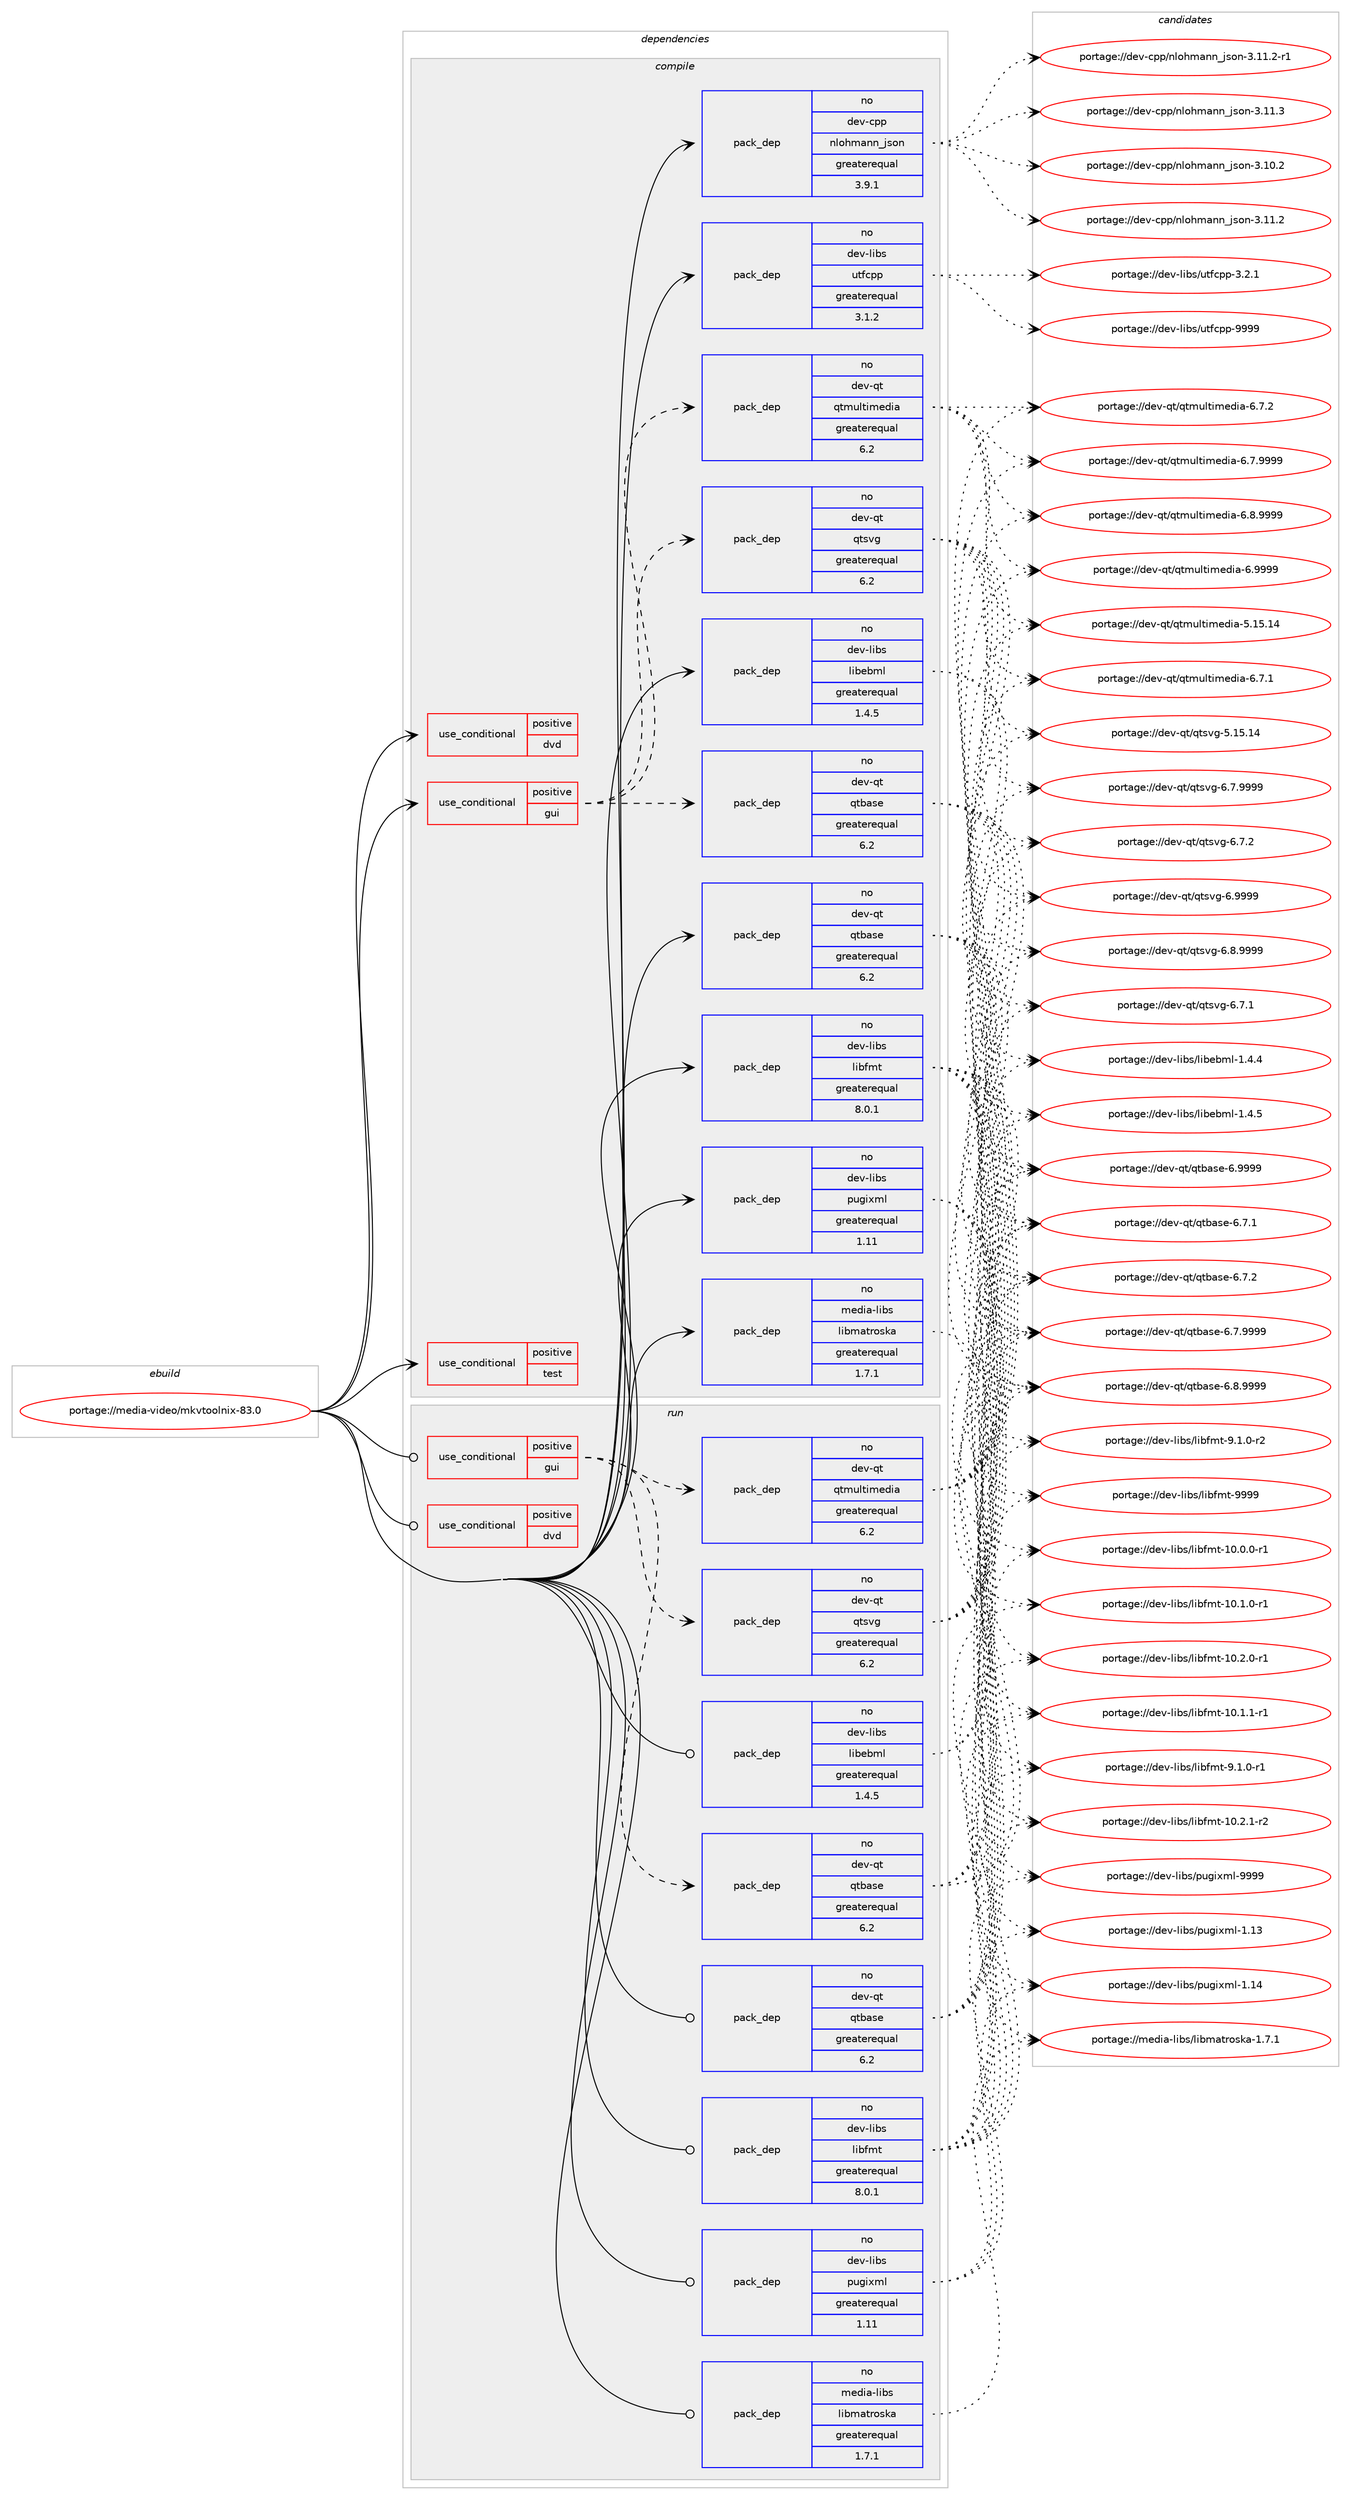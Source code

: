 digraph prolog {

# *************
# Graph options
# *************

newrank=true;
concentrate=true;
compound=true;
graph [rankdir=LR,fontname=Helvetica,fontsize=10,ranksep=1.5];#, ranksep=2.5, nodesep=0.2];
edge  [arrowhead=vee];
node  [fontname=Helvetica,fontsize=10];

# **********
# The ebuild
# **********

subgraph cluster_leftcol {
color=gray;
rank=same;
label=<<i>ebuild</i>>;
id [label="portage://media-video/mkvtoolnix-83.0", color=red, width=4, href="../media-video/mkvtoolnix-83.0.svg"];
}

# ****************
# The dependencies
# ****************

subgraph cluster_midcol {
color=gray;
label=<<i>dependencies</i>>;
subgraph cluster_compile {
fillcolor="#eeeeee";
style=filled;
label=<<i>compile</i>>;
subgraph cond82332 {
dependency170157 [label=<<TABLE BORDER="0" CELLBORDER="1" CELLSPACING="0" CELLPADDING="4"><TR><TD ROWSPAN="3" CELLPADDING="10">use_conditional</TD></TR><TR><TD>positive</TD></TR><TR><TD>dvd</TD></TR></TABLE>>, shape=none, color=red];
# *** BEGIN UNKNOWN DEPENDENCY TYPE (TODO) ***
# dependency170157 -> package_dependency(portage://media-video/mkvtoolnix-83.0,install,no,media-libs,libdvdread,none,[,,],any_same_slot,[])
# *** END UNKNOWN DEPENDENCY TYPE (TODO) ***

}
id:e -> dependency170157:w [weight=20,style="solid",arrowhead="vee"];
subgraph cond82333 {
dependency170158 [label=<<TABLE BORDER="0" CELLBORDER="1" CELLSPACING="0" CELLPADDING="4"><TR><TD ROWSPAN="3" CELLPADDING="10">use_conditional</TD></TR><TR><TD>positive</TD></TR><TR><TD>gui</TD></TR></TABLE>>, shape=none, color=red];
subgraph pack85361 {
dependency170159 [label=<<TABLE BORDER="0" CELLBORDER="1" CELLSPACING="0" CELLPADDING="4" WIDTH="220"><TR><TD ROWSPAN="6" CELLPADDING="30">pack_dep</TD></TR><TR><TD WIDTH="110">no</TD></TR><TR><TD>dev-qt</TD></TR><TR><TD>qtbase</TD></TR><TR><TD>greaterequal</TD></TR><TR><TD>6.2</TD></TR></TABLE>>, shape=none, color=blue];
}
dependency170158:e -> dependency170159:w [weight=20,style="dashed",arrowhead="vee"];
subgraph pack85362 {
dependency170160 [label=<<TABLE BORDER="0" CELLBORDER="1" CELLSPACING="0" CELLPADDING="4" WIDTH="220"><TR><TD ROWSPAN="6" CELLPADDING="30">pack_dep</TD></TR><TR><TD WIDTH="110">no</TD></TR><TR><TD>dev-qt</TD></TR><TR><TD>qtmultimedia</TD></TR><TR><TD>greaterequal</TD></TR><TR><TD>6.2</TD></TR></TABLE>>, shape=none, color=blue];
}
dependency170158:e -> dependency170160:w [weight=20,style="dashed",arrowhead="vee"];
subgraph pack85363 {
dependency170161 [label=<<TABLE BORDER="0" CELLBORDER="1" CELLSPACING="0" CELLPADDING="4" WIDTH="220"><TR><TD ROWSPAN="6" CELLPADDING="30">pack_dep</TD></TR><TR><TD WIDTH="110">no</TD></TR><TR><TD>dev-qt</TD></TR><TR><TD>qtsvg</TD></TR><TR><TD>greaterequal</TD></TR><TR><TD>6.2</TD></TR></TABLE>>, shape=none, color=blue];
}
dependency170158:e -> dependency170161:w [weight=20,style="dashed",arrowhead="vee"];
}
id:e -> dependency170158:w [weight=20,style="solid",arrowhead="vee"];
subgraph cond82334 {
dependency170162 [label=<<TABLE BORDER="0" CELLBORDER="1" CELLSPACING="0" CELLPADDING="4"><TR><TD ROWSPAN="3" CELLPADDING="10">use_conditional</TD></TR><TR><TD>positive</TD></TR><TR><TD>test</TD></TR></TABLE>>, shape=none, color=red];
# *** BEGIN UNKNOWN DEPENDENCY TYPE (TODO) ***
# dependency170162 -> package_dependency(portage://media-video/mkvtoolnix-83.0,install,no,dev-cpp,gtest,none,[,,],[],[])
# *** END UNKNOWN DEPENDENCY TYPE (TODO) ***

}
id:e -> dependency170162:w [weight=20,style="solid",arrowhead="vee"];
# *** BEGIN UNKNOWN DEPENDENCY TYPE (TODO) ***
# id -> package_dependency(portage://media-video/mkvtoolnix-83.0,install,no,app-text,cmark,none,[,,],[slot(0),equal],[])
# *** END UNKNOWN DEPENDENCY TYPE (TODO) ***

subgraph pack85364 {
dependency170163 [label=<<TABLE BORDER="0" CELLBORDER="1" CELLSPACING="0" CELLPADDING="4" WIDTH="220"><TR><TD ROWSPAN="6" CELLPADDING="30">pack_dep</TD></TR><TR><TD WIDTH="110">no</TD></TR><TR><TD>dev-cpp</TD></TR><TR><TD>nlohmann_json</TD></TR><TR><TD>greaterequal</TD></TR><TR><TD>3.9.1</TD></TR></TABLE>>, shape=none, color=blue];
}
id:e -> dependency170163:w [weight=20,style="solid",arrowhead="vee"];
# *** BEGIN UNKNOWN DEPENDENCY TYPE (TODO) ***
# id -> package_dependency(portage://media-video/mkvtoolnix-83.0,install,no,dev-libs,boost,none,[,,],any_same_slot,[])
# *** END UNKNOWN DEPENDENCY TYPE (TODO) ***

# *** BEGIN UNKNOWN DEPENDENCY TYPE (TODO) ***
# id -> package_dependency(portage://media-video/mkvtoolnix-83.0,install,no,dev-libs,gmp,none,[,,],any_same_slot,[])
# *** END UNKNOWN DEPENDENCY TYPE (TODO) ***

subgraph pack85365 {
dependency170164 [label=<<TABLE BORDER="0" CELLBORDER="1" CELLSPACING="0" CELLPADDING="4" WIDTH="220"><TR><TD ROWSPAN="6" CELLPADDING="30">pack_dep</TD></TR><TR><TD WIDTH="110">no</TD></TR><TR><TD>dev-libs</TD></TR><TR><TD>libebml</TD></TR><TR><TD>greaterequal</TD></TR><TR><TD>1.4.5</TD></TR></TABLE>>, shape=none, color=blue];
}
id:e -> dependency170164:w [weight=20,style="solid",arrowhead="vee"];
subgraph pack85366 {
dependency170165 [label=<<TABLE BORDER="0" CELLBORDER="1" CELLSPACING="0" CELLPADDING="4" WIDTH="220"><TR><TD ROWSPAN="6" CELLPADDING="30">pack_dep</TD></TR><TR><TD WIDTH="110">no</TD></TR><TR><TD>dev-libs</TD></TR><TR><TD>libfmt</TD></TR><TR><TD>greaterequal</TD></TR><TR><TD>8.0.1</TD></TR></TABLE>>, shape=none, color=blue];
}
id:e -> dependency170165:w [weight=20,style="solid",arrowhead="vee"];
subgraph pack85367 {
dependency170166 [label=<<TABLE BORDER="0" CELLBORDER="1" CELLSPACING="0" CELLPADDING="4" WIDTH="220"><TR><TD ROWSPAN="6" CELLPADDING="30">pack_dep</TD></TR><TR><TD WIDTH="110">no</TD></TR><TR><TD>dev-libs</TD></TR><TR><TD>pugixml</TD></TR><TR><TD>greaterequal</TD></TR><TR><TD>1.11</TD></TR></TABLE>>, shape=none, color=blue];
}
id:e -> dependency170166:w [weight=20,style="solid",arrowhead="vee"];
subgraph pack85368 {
dependency170167 [label=<<TABLE BORDER="0" CELLBORDER="1" CELLSPACING="0" CELLPADDING="4" WIDTH="220"><TR><TD ROWSPAN="6" CELLPADDING="30">pack_dep</TD></TR><TR><TD WIDTH="110">no</TD></TR><TR><TD>dev-libs</TD></TR><TR><TD>utfcpp</TD></TR><TR><TD>greaterequal</TD></TR><TR><TD>3.1.2</TD></TR></TABLE>>, shape=none, color=blue];
}
id:e -> dependency170167:w [weight=20,style="solid",arrowhead="vee"];
subgraph pack85369 {
dependency170168 [label=<<TABLE BORDER="0" CELLBORDER="1" CELLSPACING="0" CELLPADDING="4" WIDTH="220"><TR><TD ROWSPAN="6" CELLPADDING="30">pack_dep</TD></TR><TR><TD WIDTH="110">no</TD></TR><TR><TD>dev-qt</TD></TR><TR><TD>qtbase</TD></TR><TR><TD>greaterequal</TD></TR><TR><TD>6.2</TD></TR></TABLE>>, shape=none, color=blue];
}
id:e -> dependency170168:w [weight=20,style="solid",arrowhead="vee"];
# *** BEGIN UNKNOWN DEPENDENCY TYPE (TODO) ***
# id -> package_dependency(portage://media-video/mkvtoolnix-83.0,install,no,media-libs,flac,none,[,,],any_same_slot,[])
# *** END UNKNOWN DEPENDENCY TYPE (TODO) ***

subgraph pack85370 {
dependency170169 [label=<<TABLE BORDER="0" CELLBORDER="1" CELLSPACING="0" CELLPADDING="4" WIDTH="220"><TR><TD ROWSPAN="6" CELLPADDING="30">pack_dep</TD></TR><TR><TD WIDTH="110">no</TD></TR><TR><TD>media-libs</TD></TR><TR><TD>libmatroska</TD></TR><TR><TD>greaterequal</TD></TR><TR><TD>1.7.1</TD></TR></TABLE>>, shape=none, color=blue];
}
id:e -> dependency170169:w [weight=20,style="solid",arrowhead="vee"];
# *** BEGIN UNKNOWN DEPENDENCY TYPE (TODO) ***
# id -> package_dependency(portage://media-video/mkvtoolnix-83.0,install,no,media-libs,libogg,none,[,,],[],[])
# *** END UNKNOWN DEPENDENCY TYPE (TODO) ***

# *** BEGIN UNKNOWN DEPENDENCY TYPE (TODO) ***
# id -> package_dependency(portage://media-video/mkvtoolnix-83.0,install,no,media-libs,libvorbis,none,[,,],[],[])
# *** END UNKNOWN DEPENDENCY TYPE (TODO) ***

# *** BEGIN UNKNOWN DEPENDENCY TYPE (TODO) ***
# id -> package_dependency(portage://media-video/mkvtoolnix-83.0,install,no,sys-libs,zlib,none,[,,],[],[])
# *** END UNKNOWN DEPENDENCY TYPE (TODO) ***

}
subgraph cluster_compileandrun {
fillcolor="#eeeeee";
style=filled;
label=<<i>compile and run</i>>;
}
subgraph cluster_run {
fillcolor="#eeeeee";
style=filled;
label=<<i>run</i>>;
subgraph cond82335 {
dependency170170 [label=<<TABLE BORDER="0" CELLBORDER="1" CELLSPACING="0" CELLPADDING="4"><TR><TD ROWSPAN="3" CELLPADDING="10">use_conditional</TD></TR><TR><TD>positive</TD></TR><TR><TD>dvd</TD></TR></TABLE>>, shape=none, color=red];
# *** BEGIN UNKNOWN DEPENDENCY TYPE (TODO) ***
# dependency170170 -> package_dependency(portage://media-video/mkvtoolnix-83.0,run,no,media-libs,libdvdread,none,[,,],any_same_slot,[])
# *** END UNKNOWN DEPENDENCY TYPE (TODO) ***

}
id:e -> dependency170170:w [weight=20,style="solid",arrowhead="odot"];
subgraph cond82336 {
dependency170171 [label=<<TABLE BORDER="0" CELLBORDER="1" CELLSPACING="0" CELLPADDING="4"><TR><TD ROWSPAN="3" CELLPADDING="10">use_conditional</TD></TR><TR><TD>positive</TD></TR><TR><TD>gui</TD></TR></TABLE>>, shape=none, color=red];
subgraph pack85371 {
dependency170172 [label=<<TABLE BORDER="0" CELLBORDER="1" CELLSPACING="0" CELLPADDING="4" WIDTH="220"><TR><TD ROWSPAN="6" CELLPADDING="30">pack_dep</TD></TR><TR><TD WIDTH="110">no</TD></TR><TR><TD>dev-qt</TD></TR><TR><TD>qtbase</TD></TR><TR><TD>greaterequal</TD></TR><TR><TD>6.2</TD></TR></TABLE>>, shape=none, color=blue];
}
dependency170171:e -> dependency170172:w [weight=20,style="dashed",arrowhead="vee"];
subgraph pack85372 {
dependency170173 [label=<<TABLE BORDER="0" CELLBORDER="1" CELLSPACING="0" CELLPADDING="4" WIDTH="220"><TR><TD ROWSPAN="6" CELLPADDING="30">pack_dep</TD></TR><TR><TD WIDTH="110">no</TD></TR><TR><TD>dev-qt</TD></TR><TR><TD>qtmultimedia</TD></TR><TR><TD>greaterequal</TD></TR><TR><TD>6.2</TD></TR></TABLE>>, shape=none, color=blue];
}
dependency170171:e -> dependency170173:w [weight=20,style="dashed",arrowhead="vee"];
subgraph pack85373 {
dependency170174 [label=<<TABLE BORDER="0" CELLBORDER="1" CELLSPACING="0" CELLPADDING="4" WIDTH="220"><TR><TD ROWSPAN="6" CELLPADDING="30">pack_dep</TD></TR><TR><TD WIDTH="110">no</TD></TR><TR><TD>dev-qt</TD></TR><TR><TD>qtsvg</TD></TR><TR><TD>greaterequal</TD></TR><TR><TD>6.2</TD></TR></TABLE>>, shape=none, color=blue];
}
dependency170171:e -> dependency170174:w [weight=20,style="dashed",arrowhead="vee"];
}
id:e -> dependency170171:w [weight=20,style="solid",arrowhead="odot"];
# *** BEGIN UNKNOWN DEPENDENCY TYPE (TODO) ***
# id -> package_dependency(portage://media-video/mkvtoolnix-83.0,run,no,app-text,cmark,none,[,,],[slot(0),equal],[])
# *** END UNKNOWN DEPENDENCY TYPE (TODO) ***

# *** BEGIN UNKNOWN DEPENDENCY TYPE (TODO) ***
# id -> package_dependency(portage://media-video/mkvtoolnix-83.0,run,no,dev-libs,boost,none,[,,],any_same_slot,[])
# *** END UNKNOWN DEPENDENCY TYPE (TODO) ***

# *** BEGIN UNKNOWN DEPENDENCY TYPE (TODO) ***
# id -> package_dependency(portage://media-video/mkvtoolnix-83.0,run,no,dev-libs,gmp,none,[,,],any_same_slot,[])
# *** END UNKNOWN DEPENDENCY TYPE (TODO) ***

subgraph pack85374 {
dependency170175 [label=<<TABLE BORDER="0" CELLBORDER="1" CELLSPACING="0" CELLPADDING="4" WIDTH="220"><TR><TD ROWSPAN="6" CELLPADDING="30">pack_dep</TD></TR><TR><TD WIDTH="110">no</TD></TR><TR><TD>dev-libs</TD></TR><TR><TD>libebml</TD></TR><TR><TD>greaterequal</TD></TR><TR><TD>1.4.5</TD></TR></TABLE>>, shape=none, color=blue];
}
id:e -> dependency170175:w [weight=20,style="solid",arrowhead="odot"];
subgraph pack85375 {
dependency170176 [label=<<TABLE BORDER="0" CELLBORDER="1" CELLSPACING="0" CELLPADDING="4" WIDTH="220"><TR><TD ROWSPAN="6" CELLPADDING="30">pack_dep</TD></TR><TR><TD WIDTH="110">no</TD></TR><TR><TD>dev-libs</TD></TR><TR><TD>libfmt</TD></TR><TR><TD>greaterequal</TD></TR><TR><TD>8.0.1</TD></TR></TABLE>>, shape=none, color=blue];
}
id:e -> dependency170176:w [weight=20,style="solid",arrowhead="odot"];
subgraph pack85376 {
dependency170177 [label=<<TABLE BORDER="0" CELLBORDER="1" CELLSPACING="0" CELLPADDING="4" WIDTH="220"><TR><TD ROWSPAN="6" CELLPADDING="30">pack_dep</TD></TR><TR><TD WIDTH="110">no</TD></TR><TR><TD>dev-libs</TD></TR><TR><TD>pugixml</TD></TR><TR><TD>greaterequal</TD></TR><TR><TD>1.11</TD></TR></TABLE>>, shape=none, color=blue];
}
id:e -> dependency170177:w [weight=20,style="solid",arrowhead="odot"];
subgraph pack85377 {
dependency170178 [label=<<TABLE BORDER="0" CELLBORDER="1" CELLSPACING="0" CELLPADDING="4" WIDTH="220"><TR><TD ROWSPAN="6" CELLPADDING="30">pack_dep</TD></TR><TR><TD WIDTH="110">no</TD></TR><TR><TD>dev-qt</TD></TR><TR><TD>qtbase</TD></TR><TR><TD>greaterequal</TD></TR><TR><TD>6.2</TD></TR></TABLE>>, shape=none, color=blue];
}
id:e -> dependency170178:w [weight=20,style="solid",arrowhead="odot"];
# *** BEGIN UNKNOWN DEPENDENCY TYPE (TODO) ***
# id -> package_dependency(portage://media-video/mkvtoolnix-83.0,run,no,media-libs,flac,none,[,,],any_same_slot,[])
# *** END UNKNOWN DEPENDENCY TYPE (TODO) ***

subgraph pack85378 {
dependency170179 [label=<<TABLE BORDER="0" CELLBORDER="1" CELLSPACING="0" CELLPADDING="4" WIDTH="220"><TR><TD ROWSPAN="6" CELLPADDING="30">pack_dep</TD></TR><TR><TD WIDTH="110">no</TD></TR><TR><TD>media-libs</TD></TR><TR><TD>libmatroska</TD></TR><TR><TD>greaterequal</TD></TR><TR><TD>1.7.1</TD></TR></TABLE>>, shape=none, color=blue];
}
id:e -> dependency170179:w [weight=20,style="solid",arrowhead="odot"];
# *** BEGIN UNKNOWN DEPENDENCY TYPE (TODO) ***
# id -> package_dependency(portage://media-video/mkvtoolnix-83.0,run,no,media-libs,libogg,none,[,,],[],[])
# *** END UNKNOWN DEPENDENCY TYPE (TODO) ***

# *** BEGIN UNKNOWN DEPENDENCY TYPE (TODO) ***
# id -> package_dependency(portage://media-video/mkvtoolnix-83.0,run,no,media-libs,libvorbis,none,[,,],[],[])
# *** END UNKNOWN DEPENDENCY TYPE (TODO) ***

# *** BEGIN UNKNOWN DEPENDENCY TYPE (TODO) ***
# id -> package_dependency(portage://media-video/mkvtoolnix-83.0,run,no,sys-libs,zlib,none,[,,],[],[])
# *** END UNKNOWN DEPENDENCY TYPE (TODO) ***

}
}

# **************
# The candidates
# **************

subgraph cluster_choices {
rank=same;
color=gray;
label=<<i>candidates</i>>;

subgraph choice85361 {
color=black;
nodesep=1;
choice10010111845113116471131169897115101455446554649 [label="portage://dev-qt/qtbase-6.7.1", color=red, width=4,href="../dev-qt/qtbase-6.7.1.svg"];
choice10010111845113116471131169897115101455446554650 [label="portage://dev-qt/qtbase-6.7.2", color=red, width=4,href="../dev-qt/qtbase-6.7.2.svg"];
choice10010111845113116471131169897115101455446554657575757 [label="portage://dev-qt/qtbase-6.7.9999", color=red, width=4,href="../dev-qt/qtbase-6.7.9999.svg"];
choice10010111845113116471131169897115101455446564657575757 [label="portage://dev-qt/qtbase-6.8.9999", color=red, width=4,href="../dev-qt/qtbase-6.8.9999.svg"];
choice1001011184511311647113116989711510145544657575757 [label="portage://dev-qt/qtbase-6.9999", color=red, width=4,href="../dev-qt/qtbase-6.9999.svg"];
dependency170159:e -> choice10010111845113116471131169897115101455446554649:w [style=dotted,weight="100"];
dependency170159:e -> choice10010111845113116471131169897115101455446554650:w [style=dotted,weight="100"];
dependency170159:e -> choice10010111845113116471131169897115101455446554657575757:w [style=dotted,weight="100"];
dependency170159:e -> choice10010111845113116471131169897115101455446564657575757:w [style=dotted,weight="100"];
dependency170159:e -> choice1001011184511311647113116989711510145544657575757:w [style=dotted,weight="100"];
}
subgraph choice85362 {
color=black;
nodesep=1;
choice1001011184511311647113116109117108116105109101100105974553464953464952 [label="portage://dev-qt/qtmultimedia-5.15.14", color=red, width=4,href="../dev-qt/qtmultimedia-5.15.14.svg"];
choice100101118451131164711311610911710811610510910110010597455446554649 [label="portage://dev-qt/qtmultimedia-6.7.1", color=red, width=4,href="../dev-qt/qtmultimedia-6.7.1.svg"];
choice100101118451131164711311610911710811610510910110010597455446554650 [label="portage://dev-qt/qtmultimedia-6.7.2", color=red, width=4,href="../dev-qt/qtmultimedia-6.7.2.svg"];
choice100101118451131164711311610911710811610510910110010597455446554657575757 [label="portage://dev-qt/qtmultimedia-6.7.9999", color=red, width=4,href="../dev-qt/qtmultimedia-6.7.9999.svg"];
choice100101118451131164711311610911710811610510910110010597455446564657575757 [label="portage://dev-qt/qtmultimedia-6.8.9999", color=red, width=4,href="../dev-qt/qtmultimedia-6.8.9999.svg"];
choice10010111845113116471131161091171081161051091011001059745544657575757 [label="portage://dev-qt/qtmultimedia-6.9999", color=red, width=4,href="../dev-qt/qtmultimedia-6.9999.svg"];
dependency170160:e -> choice1001011184511311647113116109117108116105109101100105974553464953464952:w [style=dotted,weight="100"];
dependency170160:e -> choice100101118451131164711311610911710811610510910110010597455446554649:w [style=dotted,weight="100"];
dependency170160:e -> choice100101118451131164711311610911710811610510910110010597455446554650:w [style=dotted,weight="100"];
dependency170160:e -> choice100101118451131164711311610911710811610510910110010597455446554657575757:w [style=dotted,weight="100"];
dependency170160:e -> choice100101118451131164711311610911710811610510910110010597455446564657575757:w [style=dotted,weight="100"];
dependency170160:e -> choice10010111845113116471131161091171081161051091011001059745544657575757:w [style=dotted,weight="100"];
}
subgraph choice85363 {
color=black;
nodesep=1;
choice10010111845113116471131161151181034553464953464952 [label="portage://dev-qt/qtsvg-5.15.14", color=red, width=4,href="../dev-qt/qtsvg-5.15.14.svg"];
choice1001011184511311647113116115118103455446554649 [label="portage://dev-qt/qtsvg-6.7.1", color=red, width=4,href="../dev-qt/qtsvg-6.7.1.svg"];
choice1001011184511311647113116115118103455446554650 [label="portage://dev-qt/qtsvg-6.7.2", color=red, width=4,href="../dev-qt/qtsvg-6.7.2.svg"];
choice1001011184511311647113116115118103455446554657575757 [label="portage://dev-qt/qtsvg-6.7.9999", color=red, width=4,href="../dev-qt/qtsvg-6.7.9999.svg"];
choice1001011184511311647113116115118103455446564657575757 [label="portage://dev-qt/qtsvg-6.8.9999", color=red, width=4,href="../dev-qt/qtsvg-6.8.9999.svg"];
choice100101118451131164711311611511810345544657575757 [label="portage://dev-qt/qtsvg-6.9999", color=red, width=4,href="../dev-qt/qtsvg-6.9999.svg"];
dependency170161:e -> choice10010111845113116471131161151181034553464953464952:w [style=dotted,weight="100"];
dependency170161:e -> choice1001011184511311647113116115118103455446554649:w [style=dotted,weight="100"];
dependency170161:e -> choice1001011184511311647113116115118103455446554650:w [style=dotted,weight="100"];
dependency170161:e -> choice1001011184511311647113116115118103455446554657575757:w [style=dotted,weight="100"];
dependency170161:e -> choice1001011184511311647113116115118103455446564657575757:w [style=dotted,weight="100"];
dependency170161:e -> choice100101118451131164711311611511810345544657575757:w [style=dotted,weight="100"];
}
subgraph choice85364 {
color=black;
nodesep=1;
choice100101118459911211247110108111104109971101109510611511111045514649484650 [label="portage://dev-cpp/nlohmann_json-3.10.2", color=red, width=4,href="../dev-cpp/nlohmann_json-3.10.2.svg"];
choice100101118459911211247110108111104109971101109510611511111045514649494650 [label="portage://dev-cpp/nlohmann_json-3.11.2", color=red, width=4,href="../dev-cpp/nlohmann_json-3.11.2.svg"];
choice1001011184599112112471101081111041099711011095106115111110455146494946504511449 [label="portage://dev-cpp/nlohmann_json-3.11.2-r1", color=red, width=4,href="../dev-cpp/nlohmann_json-3.11.2-r1.svg"];
choice100101118459911211247110108111104109971101109510611511111045514649494651 [label="portage://dev-cpp/nlohmann_json-3.11.3", color=red, width=4,href="../dev-cpp/nlohmann_json-3.11.3.svg"];
dependency170163:e -> choice100101118459911211247110108111104109971101109510611511111045514649484650:w [style=dotted,weight="100"];
dependency170163:e -> choice100101118459911211247110108111104109971101109510611511111045514649494650:w [style=dotted,weight="100"];
dependency170163:e -> choice1001011184599112112471101081111041099711011095106115111110455146494946504511449:w [style=dotted,weight="100"];
dependency170163:e -> choice100101118459911211247110108111104109971101109510611511111045514649494651:w [style=dotted,weight="100"];
}
subgraph choice85365 {
color=black;
nodesep=1;
choice1001011184510810598115471081059810198109108454946524652 [label="portage://dev-libs/libebml-1.4.4", color=red, width=4,href="../dev-libs/libebml-1.4.4.svg"];
choice1001011184510810598115471081059810198109108454946524653 [label="portage://dev-libs/libebml-1.4.5", color=red, width=4,href="../dev-libs/libebml-1.4.5.svg"];
dependency170164:e -> choice1001011184510810598115471081059810198109108454946524652:w [style=dotted,weight="100"];
dependency170164:e -> choice1001011184510810598115471081059810198109108454946524653:w [style=dotted,weight="100"];
}
subgraph choice85366 {
color=black;
nodesep=1;
choice10010111845108105981154710810598102109116454948464846484511449 [label="portage://dev-libs/libfmt-10.0.0-r1", color=red, width=4,href="../dev-libs/libfmt-10.0.0-r1.svg"];
choice10010111845108105981154710810598102109116454948464946484511449 [label="portage://dev-libs/libfmt-10.1.0-r1", color=red, width=4,href="../dev-libs/libfmt-10.1.0-r1.svg"];
choice10010111845108105981154710810598102109116454948464946494511449 [label="portage://dev-libs/libfmt-10.1.1-r1", color=red, width=4,href="../dev-libs/libfmt-10.1.1-r1.svg"];
choice10010111845108105981154710810598102109116454948465046484511449 [label="portage://dev-libs/libfmt-10.2.0-r1", color=red, width=4,href="../dev-libs/libfmt-10.2.0-r1.svg"];
choice10010111845108105981154710810598102109116454948465046494511450 [label="portage://dev-libs/libfmt-10.2.1-r2", color=red, width=4,href="../dev-libs/libfmt-10.2.1-r2.svg"];
choice100101118451081059811547108105981021091164557464946484511449 [label="portage://dev-libs/libfmt-9.1.0-r1", color=red, width=4,href="../dev-libs/libfmt-9.1.0-r1.svg"];
choice100101118451081059811547108105981021091164557464946484511450 [label="portage://dev-libs/libfmt-9.1.0-r2", color=red, width=4,href="../dev-libs/libfmt-9.1.0-r2.svg"];
choice100101118451081059811547108105981021091164557575757 [label="portage://dev-libs/libfmt-9999", color=red, width=4,href="../dev-libs/libfmt-9999.svg"];
dependency170165:e -> choice10010111845108105981154710810598102109116454948464846484511449:w [style=dotted,weight="100"];
dependency170165:e -> choice10010111845108105981154710810598102109116454948464946484511449:w [style=dotted,weight="100"];
dependency170165:e -> choice10010111845108105981154710810598102109116454948464946494511449:w [style=dotted,weight="100"];
dependency170165:e -> choice10010111845108105981154710810598102109116454948465046484511449:w [style=dotted,weight="100"];
dependency170165:e -> choice10010111845108105981154710810598102109116454948465046494511450:w [style=dotted,weight="100"];
dependency170165:e -> choice100101118451081059811547108105981021091164557464946484511449:w [style=dotted,weight="100"];
dependency170165:e -> choice100101118451081059811547108105981021091164557464946484511450:w [style=dotted,weight="100"];
dependency170165:e -> choice100101118451081059811547108105981021091164557575757:w [style=dotted,weight="100"];
}
subgraph choice85367 {
color=black;
nodesep=1;
choice1001011184510810598115471121171031051201091084549464951 [label="portage://dev-libs/pugixml-1.13", color=red, width=4,href="../dev-libs/pugixml-1.13.svg"];
choice1001011184510810598115471121171031051201091084549464952 [label="portage://dev-libs/pugixml-1.14", color=red, width=4,href="../dev-libs/pugixml-1.14.svg"];
choice1001011184510810598115471121171031051201091084557575757 [label="portage://dev-libs/pugixml-9999", color=red, width=4,href="../dev-libs/pugixml-9999.svg"];
dependency170166:e -> choice1001011184510810598115471121171031051201091084549464951:w [style=dotted,weight="100"];
dependency170166:e -> choice1001011184510810598115471121171031051201091084549464952:w [style=dotted,weight="100"];
dependency170166:e -> choice1001011184510810598115471121171031051201091084557575757:w [style=dotted,weight="100"];
}
subgraph choice85368 {
color=black;
nodesep=1;
choice10010111845108105981154711711610299112112455146504649 [label="portage://dev-libs/utfcpp-3.2.1", color=red, width=4,href="../dev-libs/utfcpp-3.2.1.svg"];
choice100101118451081059811547117116102991121124557575757 [label="portage://dev-libs/utfcpp-9999", color=red, width=4,href="../dev-libs/utfcpp-9999.svg"];
dependency170167:e -> choice10010111845108105981154711711610299112112455146504649:w [style=dotted,weight="100"];
dependency170167:e -> choice100101118451081059811547117116102991121124557575757:w [style=dotted,weight="100"];
}
subgraph choice85369 {
color=black;
nodesep=1;
choice10010111845113116471131169897115101455446554649 [label="portage://dev-qt/qtbase-6.7.1", color=red, width=4,href="../dev-qt/qtbase-6.7.1.svg"];
choice10010111845113116471131169897115101455446554650 [label="portage://dev-qt/qtbase-6.7.2", color=red, width=4,href="../dev-qt/qtbase-6.7.2.svg"];
choice10010111845113116471131169897115101455446554657575757 [label="portage://dev-qt/qtbase-6.7.9999", color=red, width=4,href="../dev-qt/qtbase-6.7.9999.svg"];
choice10010111845113116471131169897115101455446564657575757 [label="portage://dev-qt/qtbase-6.8.9999", color=red, width=4,href="../dev-qt/qtbase-6.8.9999.svg"];
choice1001011184511311647113116989711510145544657575757 [label="portage://dev-qt/qtbase-6.9999", color=red, width=4,href="../dev-qt/qtbase-6.9999.svg"];
dependency170168:e -> choice10010111845113116471131169897115101455446554649:w [style=dotted,weight="100"];
dependency170168:e -> choice10010111845113116471131169897115101455446554650:w [style=dotted,weight="100"];
dependency170168:e -> choice10010111845113116471131169897115101455446554657575757:w [style=dotted,weight="100"];
dependency170168:e -> choice10010111845113116471131169897115101455446564657575757:w [style=dotted,weight="100"];
dependency170168:e -> choice1001011184511311647113116989711510145544657575757:w [style=dotted,weight="100"];
}
subgraph choice85370 {
color=black;
nodesep=1;
choice10910110010597451081059811547108105981099711611411111510797454946554649 [label="portage://media-libs/libmatroska-1.7.1", color=red, width=4,href="../media-libs/libmatroska-1.7.1.svg"];
dependency170169:e -> choice10910110010597451081059811547108105981099711611411111510797454946554649:w [style=dotted,weight="100"];
}
subgraph choice85371 {
color=black;
nodesep=1;
choice10010111845113116471131169897115101455446554649 [label="portage://dev-qt/qtbase-6.7.1", color=red, width=4,href="../dev-qt/qtbase-6.7.1.svg"];
choice10010111845113116471131169897115101455446554650 [label="portage://dev-qt/qtbase-6.7.2", color=red, width=4,href="../dev-qt/qtbase-6.7.2.svg"];
choice10010111845113116471131169897115101455446554657575757 [label="portage://dev-qt/qtbase-6.7.9999", color=red, width=4,href="../dev-qt/qtbase-6.7.9999.svg"];
choice10010111845113116471131169897115101455446564657575757 [label="portage://dev-qt/qtbase-6.8.9999", color=red, width=4,href="../dev-qt/qtbase-6.8.9999.svg"];
choice1001011184511311647113116989711510145544657575757 [label="portage://dev-qt/qtbase-6.9999", color=red, width=4,href="../dev-qt/qtbase-6.9999.svg"];
dependency170172:e -> choice10010111845113116471131169897115101455446554649:w [style=dotted,weight="100"];
dependency170172:e -> choice10010111845113116471131169897115101455446554650:w [style=dotted,weight="100"];
dependency170172:e -> choice10010111845113116471131169897115101455446554657575757:w [style=dotted,weight="100"];
dependency170172:e -> choice10010111845113116471131169897115101455446564657575757:w [style=dotted,weight="100"];
dependency170172:e -> choice1001011184511311647113116989711510145544657575757:w [style=dotted,weight="100"];
}
subgraph choice85372 {
color=black;
nodesep=1;
choice1001011184511311647113116109117108116105109101100105974553464953464952 [label="portage://dev-qt/qtmultimedia-5.15.14", color=red, width=4,href="../dev-qt/qtmultimedia-5.15.14.svg"];
choice100101118451131164711311610911710811610510910110010597455446554649 [label="portage://dev-qt/qtmultimedia-6.7.1", color=red, width=4,href="../dev-qt/qtmultimedia-6.7.1.svg"];
choice100101118451131164711311610911710811610510910110010597455446554650 [label="portage://dev-qt/qtmultimedia-6.7.2", color=red, width=4,href="../dev-qt/qtmultimedia-6.7.2.svg"];
choice100101118451131164711311610911710811610510910110010597455446554657575757 [label="portage://dev-qt/qtmultimedia-6.7.9999", color=red, width=4,href="../dev-qt/qtmultimedia-6.7.9999.svg"];
choice100101118451131164711311610911710811610510910110010597455446564657575757 [label="portage://dev-qt/qtmultimedia-6.8.9999", color=red, width=4,href="../dev-qt/qtmultimedia-6.8.9999.svg"];
choice10010111845113116471131161091171081161051091011001059745544657575757 [label="portage://dev-qt/qtmultimedia-6.9999", color=red, width=4,href="../dev-qt/qtmultimedia-6.9999.svg"];
dependency170173:e -> choice1001011184511311647113116109117108116105109101100105974553464953464952:w [style=dotted,weight="100"];
dependency170173:e -> choice100101118451131164711311610911710811610510910110010597455446554649:w [style=dotted,weight="100"];
dependency170173:e -> choice100101118451131164711311610911710811610510910110010597455446554650:w [style=dotted,weight="100"];
dependency170173:e -> choice100101118451131164711311610911710811610510910110010597455446554657575757:w [style=dotted,weight="100"];
dependency170173:e -> choice100101118451131164711311610911710811610510910110010597455446564657575757:w [style=dotted,weight="100"];
dependency170173:e -> choice10010111845113116471131161091171081161051091011001059745544657575757:w [style=dotted,weight="100"];
}
subgraph choice85373 {
color=black;
nodesep=1;
choice10010111845113116471131161151181034553464953464952 [label="portage://dev-qt/qtsvg-5.15.14", color=red, width=4,href="../dev-qt/qtsvg-5.15.14.svg"];
choice1001011184511311647113116115118103455446554649 [label="portage://dev-qt/qtsvg-6.7.1", color=red, width=4,href="../dev-qt/qtsvg-6.7.1.svg"];
choice1001011184511311647113116115118103455446554650 [label="portage://dev-qt/qtsvg-6.7.2", color=red, width=4,href="../dev-qt/qtsvg-6.7.2.svg"];
choice1001011184511311647113116115118103455446554657575757 [label="portage://dev-qt/qtsvg-6.7.9999", color=red, width=4,href="../dev-qt/qtsvg-6.7.9999.svg"];
choice1001011184511311647113116115118103455446564657575757 [label="portage://dev-qt/qtsvg-6.8.9999", color=red, width=4,href="../dev-qt/qtsvg-6.8.9999.svg"];
choice100101118451131164711311611511810345544657575757 [label="portage://dev-qt/qtsvg-6.9999", color=red, width=4,href="../dev-qt/qtsvg-6.9999.svg"];
dependency170174:e -> choice10010111845113116471131161151181034553464953464952:w [style=dotted,weight="100"];
dependency170174:e -> choice1001011184511311647113116115118103455446554649:w [style=dotted,weight="100"];
dependency170174:e -> choice1001011184511311647113116115118103455446554650:w [style=dotted,weight="100"];
dependency170174:e -> choice1001011184511311647113116115118103455446554657575757:w [style=dotted,weight="100"];
dependency170174:e -> choice1001011184511311647113116115118103455446564657575757:w [style=dotted,weight="100"];
dependency170174:e -> choice100101118451131164711311611511810345544657575757:w [style=dotted,weight="100"];
}
subgraph choice85374 {
color=black;
nodesep=1;
choice1001011184510810598115471081059810198109108454946524652 [label="portage://dev-libs/libebml-1.4.4", color=red, width=4,href="../dev-libs/libebml-1.4.4.svg"];
choice1001011184510810598115471081059810198109108454946524653 [label="portage://dev-libs/libebml-1.4.5", color=red, width=4,href="../dev-libs/libebml-1.4.5.svg"];
dependency170175:e -> choice1001011184510810598115471081059810198109108454946524652:w [style=dotted,weight="100"];
dependency170175:e -> choice1001011184510810598115471081059810198109108454946524653:w [style=dotted,weight="100"];
}
subgraph choice85375 {
color=black;
nodesep=1;
choice10010111845108105981154710810598102109116454948464846484511449 [label="portage://dev-libs/libfmt-10.0.0-r1", color=red, width=4,href="../dev-libs/libfmt-10.0.0-r1.svg"];
choice10010111845108105981154710810598102109116454948464946484511449 [label="portage://dev-libs/libfmt-10.1.0-r1", color=red, width=4,href="../dev-libs/libfmt-10.1.0-r1.svg"];
choice10010111845108105981154710810598102109116454948464946494511449 [label="portage://dev-libs/libfmt-10.1.1-r1", color=red, width=4,href="../dev-libs/libfmt-10.1.1-r1.svg"];
choice10010111845108105981154710810598102109116454948465046484511449 [label="portage://dev-libs/libfmt-10.2.0-r1", color=red, width=4,href="../dev-libs/libfmt-10.2.0-r1.svg"];
choice10010111845108105981154710810598102109116454948465046494511450 [label="portage://dev-libs/libfmt-10.2.1-r2", color=red, width=4,href="../dev-libs/libfmt-10.2.1-r2.svg"];
choice100101118451081059811547108105981021091164557464946484511449 [label="portage://dev-libs/libfmt-9.1.0-r1", color=red, width=4,href="../dev-libs/libfmt-9.1.0-r1.svg"];
choice100101118451081059811547108105981021091164557464946484511450 [label="portage://dev-libs/libfmt-9.1.0-r2", color=red, width=4,href="../dev-libs/libfmt-9.1.0-r2.svg"];
choice100101118451081059811547108105981021091164557575757 [label="portage://dev-libs/libfmt-9999", color=red, width=4,href="../dev-libs/libfmt-9999.svg"];
dependency170176:e -> choice10010111845108105981154710810598102109116454948464846484511449:w [style=dotted,weight="100"];
dependency170176:e -> choice10010111845108105981154710810598102109116454948464946484511449:w [style=dotted,weight="100"];
dependency170176:e -> choice10010111845108105981154710810598102109116454948464946494511449:w [style=dotted,weight="100"];
dependency170176:e -> choice10010111845108105981154710810598102109116454948465046484511449:w [style=dotted,weight="100"];
dependency170176:e -> choice10010111845108105981154710810598102109116454948465046494511450:w [style=dotted,weight="100"];
dependency170176:e -> choice100101118451081059811547108105981021091164557464946484511449:w [style=dotted,weight="100"];
dependency170176:e -> choice100101118451081059811547108105981021091164557464946484511450:w [style=dotted,weight="100"];
dependency170176:e -> choice100101118451081059811547108105981021091164557575757:w [style=dotted,weight="100"];
}
subgraph choice85376 {
color=black;
nodesep=1;
choice1001011184510810598115471121171031051201091084549464951 [label="portage://dev-libs/pugixml-1.13", color=red, width=4,href="../dev-libs/pugixml-1.13.svg"];
choice1001011184510810598115471121171031051201091084549464952 [label="portage://dev-libs/pugixml-1.14", color=red, width=4,href="../dev-libs/pugixml-1.14.svg"];
choice1001011184510810598115471121171031051201091084557575757 [label="portage://dev-libs/pugixml-9999", color=red, width=4,href="../dev-libs/pugixml-9999.svg"];
dependency170177:e -> choice1001011184510810598115471121171031051201091084549464951:w [style=dotted,weight="100"];
dependency170177:e -> choice1001011184510810598115471121171031051201091084549464952:w [style=dotted,weight="100"];
dependency170177:e -> choice1001011184510810598115471121171031051201091084557575757:w [style=dotted,weight="100"];
}
subgraph choice85377 {
color=black;
nodesep=1;
choice10010111845113116471131169897115101455446554649 [label="portage://dev-qt/qtbase-6.7.1", color=red, width=4,href="../dev-qt/qtbase-6.7.1.svg"];
choice10010111845113116471131169897115101455446554650 [label="portage://dev-qt/qtbase-6.7.2", color=red, width=4,href="../dev-qt/qtbase-6.7.2.svg"];
choice10010111845113116471131169897115101455446554657575757 [label="portage://dev-qt/qtbase-6.7.9999", color=red, width=4,href="../dev-qt/qtbase-6.7.9999.svg"];
choice10010111845113116471131169897115101455446564657575757 [label="portage://dev-qt/qtbase-6.8.9999", color=red, width=4,href="../dev-qt/qtbase-6.8.9999.svg"];
choice1001011184511311647113116989711510145544657575757 [label="portage://dev-qt/qtbase-6.9999", color=red, width=4,href="../dev-qt/qtbase-6.9999.svg"];
dependency170178:e -> choice10010111845113116471131169897115101455446554649:w [style=dotted,weight="100"];
dependency170178:e -> choice10010111845113116471131169897115101455446554650:w [style=dotted,weight="100"];
dependency170178:e -> choice10010111845113116471131169897115101455446554657575757:w [style=dotted,weight="100"];
dependency170178:e -> choice10010111845113116471131169897115101455446564657575757:w [style=dotted,weight="100"];
dependency170178:e -> choice1001011184511311647113116989711510145544657575757:w [style=dotted,weight="100"];
}
subgraph choice85378 {
color=black;
nodesep=1;
choice10910110010597451081059811547108105981099711611411111510797454946554649 [label="portage://media-libs/libmatroska-1.7.1", color=red, width=4,href="../media-libs/libmatroska-1.7.1.svg"];
dependency170179:e -> choice10910110010597451081059811547108105981099711611411111510797454946554649:w [style=dotted,weight="100"];
}
}

}

